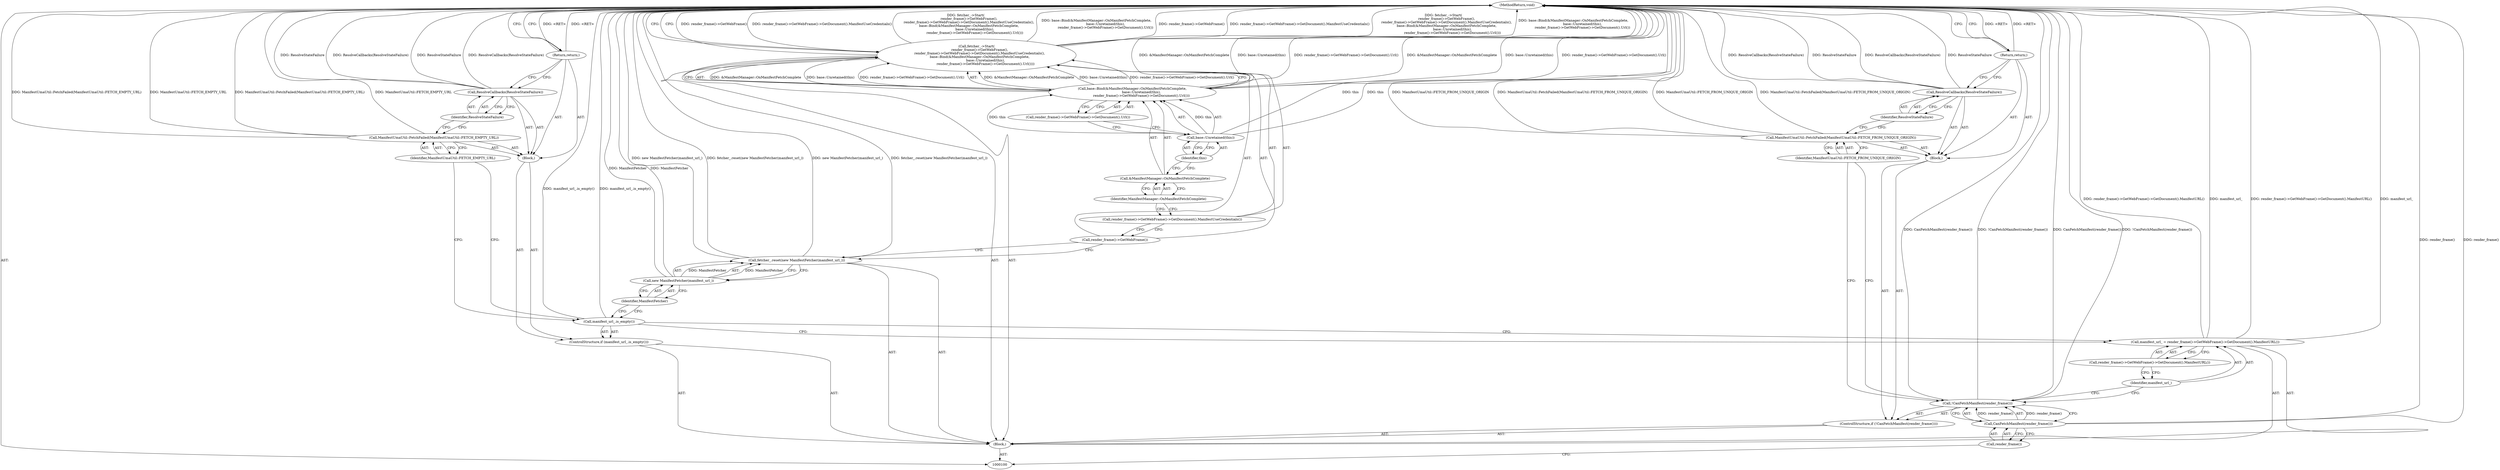 digraph "0_Chrome_ffac0ee4b8b00944e2ddf23f7f4f55daff3c117e_0" {
"1000135" [label="(MethodReturn,void)"];
"1000101" [label="(Block,)"];
"1000115" [label="(ControlStructure,if (manifest_url_.is_empty()))"];
"1000117" [label="(Block,)"];
"1000116" [label="(Call,manifest_url_.is_empty())"];
"1000119" [label="(Identifier,ManifestUmaUtil::FETCH_EMPTY_URL)"];
"1000118" [label="(Call,ManifestUmaUtil::FetchFailed(ManifestUmaUtil::FETCH_EMPTY_URL))"];
"1000121" [label="(Identifier,ResolveStateFailure)"];
"1000120" [label="(Call,ResolveCallbacks(ResolveStateFailure))"];
"1000122" [label="(Return,return;)"];
"1000124" [label="(Call,new ManifestFetcher(manifest_url_))"];
"1000123" [label="(Call,fetcher_.reset(new ManifestFetcher(manifest_url_)))"];
"1000125" [label="(Identifier,ManifestFetcher)"];
"1000126" [label="(Call,fetcher_->Start(\n      render_frame()->GetWebFrame(),\n      render_frame()->GetWebFrame()->GetDocument().ManifestUseCredentials(),\n      base::Bind(&ManifestManager::OnManifestFetchComplete,\n                 base::Unretained(this),\n                 render_frame()->GetWebFrame()->GetDocument().Url())))"];
"1000127" [label="(Call,render_frame()->GetWebFrame())"];
"1000128" [label="(Call,render_frame()->GetWebFrame()->GetDocument().ManifestUseCredentials())"];
"1000102" [label="(ControlStructure,if (!CanFetchManifest(render_frame())))"];
"1000105" [label="(Call,render_frame())"];
"1000106" [label="(Block,)"];
"1000103" [label="(Call,!CanFetchManifest(render_frame()))"];
"1000104" [label="(Call,CanFetchManifest(render_frame()))"];
"1000130" [label="(Call,&ManifestManager::OnManifestFetchComplete)"];
"1000131" [label="(Identifier,ManifestManager::OnManifestFetchComplete)"];
"1000129" [label="(Call,base::Bind(&ManifestManager::OnManifestFetchComplete,\n                 base::Unretained(this),\n                 render_frame()->GetWebFrame()->GetDocument().Url()))"];
"1000132" [label="(Call,base::Unretained(this))"];
"1000133" [label="(Identifier,this)"];
"1000134" [label="(Call,render_frame()->GetWebFrame()->GetDocument().Url())"];
"1000108" [label="(Identifier,ManifestUmaUtil::FETCH_FROM_UNIQUE_ORIGIN)"];
"1000107" [label="(Call,ManifestUmaUtil::FetchFailed(ManifestUmaUtil::FETCH_FROM_UNIQUE_ORIGIN))"];
"1000110" [label="(Identifier,ResolveStateFailure)"];
"1000109" [label="(Call,ResolveCallbacks(ResolveStateFailure))"];
"1000111" [label="(Return,return;)"];
"1000114" [label="(Call,render_frame()->GetWebFrame()->GetDocument().ManifestURL())"];
"1000112" [label="(Call,manifest_url_ = render_frame()->GetWebFrame()->GetDocument().ManifestURL())"];
"1000113" [label="(Identifier,manifest_url_)"];
"1000135" -> "1000100"  [label="AST: "];
"1000135" -> "1000111"  [label="CFG: "];
"1000135" -> "1000122"  [label="CFG: "];
"1000135" -> "1000126"  [label="CFG: "];
"1000111" -> "1000135"  [label="DDG: <RET>"];
"1000122" -> "1000135"  [label="DDG: <RET>"];
"1000124" -> "1000135"  [label="DDG: ManifestFetcher"];
"1000107" -> "1000135"  [label="DDG: ManifestUmaUtil::FETCH_FROM_UNIQUE_ORIGIN"];
"1000107" -> "1000135"  [label="DDG: ManifestUmaUtil::FetchFailed(ManifestUmaUtil::FETCH_FROM_UNIQUE_ORIGIN)"];
"1000103" -> "1000135"  [label="DDG: CanFetchManifest(render_frame())"];
"1000103" -> "1000135"  [label="DDG: !CanFetchManifest(render_frame())"];
"1000104" -> "1000135"  [label="DDG: render_frame()"];
"1000112" -> "1000135"  [label="DDG: render_frame()->GetWebFrame()->GetDocument().ManifestURL()"];
"1000112" -> "1000135"  [label="DDG: manifest_url_"];
"1000120" -> "1000135"  [label="DDG: ResolveStateFailure"];
"1000120" -> "1000135"  [label="DDG: ResolveCallbacks(ResolveStateFailure)"];
"1000126" -> "1000135"  [label="DDG: render_frame()->GetWebFrame()"];
"1000126" -> "1000135"  [label="DDG: render_frame()->GetWebFrame()->GetDocument().ManifestUseCredentials()"];
"1000126" -> "1000135"  [label="DDG: fetcher_->Start(\n      render_frame()->GetWebFrame(),\n      render_frame()->GetWebFrame()->GetDocument().ManifestUseCredentials(),\n      base::Bind(&ManifestManager::OnManifestFetchComplete,\n                 base::Unretained(this),\n                 render_frame()->GetWebFrame()->GetDocument().Url()))"];
"1000126" -> "1000135"  [label="DDG: base::Bind(&ManifestManager::OnManifestFetchComplete,\n                 base::Unretained(this),\n                 render_frame()->GetWebFrame()->GetDocument().Url())"];
"1000118" -> "1000135"  [label="DDG: ManifestUmaUtil::FetchFailed(ManifestUmaUtil::FETCH_EMPTY_URL)"];
"1000118" -> "1000135"  [label="DDG: ManifestUmaUtil::FETCH_EMPTY_URL"];
"1000116" -> "1000135"  [label="DDG: manifest_url_.is_empty()"];
"1000109" -> "1000135"  [label="DDG: ResolveCallbacks(ResolveStateFailure)"];
"1000109" -> "1000135"  [label="DDG: ResolveStateFailure"];
"1000123" -> "1000135"  [label="DDG: new ManifestFetcher(manifest_url_)"];
"1000123" -> "1000135"  [label="DDG: fetcher_.reset(new ManifestFetcher(manifest_url_))"];
"1000129" -> "1000135"  [label="DDG: &ManifestManager::OnManifestFetchComplete"];
"1000129" -> "1000135"  [label="DDG: base::Unretained(this)"];
"1000129" -> "1000135"  [label="DDG: render_frame()->GetWebFrame()->GetDocument().Url()"];
"1000132" -> "1000135"  [label="DDG: this"];
"1000101" -> "1000100"  [label="AST: "];
"1000102" -> "1000101"  [label="AST: "];
"1000112" -> "1000101"  [label="AST: "];
"1000115" -> "1000101"  [label="AST: "];
"1000123" -> "1000101"  [label="AST: "];
"1000126" -> "1000101"  [label="AST: "];
"1000115" -> "1000101"  [label="AST: "];
"1000116" -> "1000115"  [label="AST: "];
"1000117" -> "1000115"  [label="AST: "];
"1000117" -> "1000115"  [label="AST: "];
"1000118" -> "1000117"  [label="AST: "];
"1000120" -> "1000117"  [label="AST: "];
"1000122" -> "1000117"  [label="AST: "];
"1000116" -> "1000115"  [label="AST: "];
"1000116" -> "1000112"  [label="CFG: "];
"1000119" -> "1000116"  [label="CFG: "];
"1000125" -> "1000116"  [label="CFG: "];
"1000116" -> "1000135"  [label="DDG: manifest_url_.is_empty()"];
"1000119" -> "1000118"  [label="AST: "];
"1000119" -> "1000116"  [label="CFG: "];
"1000118" -> "1000119"  [label="CFG: "];
"1000118" -> "1000117"  [label="AST: "];
"1000118" -> "1000119"  [label="CFG: "];
"1000119" -> "1000118"  [label="AST: "];
"1000121" -> "1000118"  [label="CFG: "];
"1000118" -> "1000135"  [label="DDG: ManifestUmaUtil::FetchFailed(ManifestUmaUtil::FETCH_EMPTY_URL)"];
"1000118" -> "1000135"  [label="DDG: ManifestUmaUtil::FETCH_EMPTY_URL"];
"1000121" -> "1000120"  [label="AST: "];
"1000121" -> "1000118"  [label="CFG: "];
"1000120" -> "1000121"  [label="CFG: "];
"1000120" -> "1000117"  [label="AST: "];
"1000120" -> "1000121"  [label="CFG: "];
"1000121" -> "1000120"  [label="AST: "];
"1000122" -> "1000120"  [label="CFG: "];
"1000120" -> "1000135"  [label="DDG: ResolveStateFailure"];
"1000120" -> "1000135"  [label="DDG: ResolveCallbacks(ResolveStateFailure)"];
"1000122" -> "1000117"  [label="AST: "];
"1000122" -> "1000120"  [label="CFG: "];
"1000135" -> "1000122"  [label="CFG: "];
"1000122" -> "1000135"  [label="DDG: <RET>"];
"1000124" -> "1000123"  [label="AST: "];
"1000124" -> "1000125"  [label="CFG: "];
"1000125" -> "1000124"  [label="AST: "];
"1000123" -> "1000124"  [label="CFG: "];
"1000124" -> "1000135"  [label="DDG: ManifestFetcher"];
"1000124" -> "1000123"  [label="DDG: ManifestFetcher"];
"1000123" -> "1000101"  [label="AST: "];
"1000123" -> "1000124"  [label="CFG: "];
"1000124" -> "1000123"  [label="AST: "];
"1000127" -> "1000123"  [label="CFG: "];
"1000123" -> "1000135"  [label="DDG: new ManifestFetcher(manifest_url_)"];
"1000123" -> "1000135"  [label="DDG: fetcher_.reset(new ManifestFetcher(manifest_url_))"];
"1000124" -> "1000123"  [label="DDG: ManifestFetcher"];
"1000125" -> "1000124"  [label="AST: "];
"1000125" -> "1000116"  [label="CFG: "];
"1000124" -> "1000125"  [label="CFG: "];
"1000126" -> "1000101"  [label="AST: "];
"1000126" -> "1000129"  [label="CFG: "];
"1000127" -> "1000126"  [label="AST: "];
"1000128" -> "1000126"  [label="AST: "];
"1000129" -> "1000126"  [label="AST: "];
"1000135" -> "1000126"  [label="CFG: "];
"1000126" -> "1000135"  [label="DDG: render_frame()->GetWebFrame()"];
"1000126" -> "1000135"  [label="DDG: render_frame()->GetWebFrame()->GetDocument().ManifestUseCredentials()"];
"1000126" -> "1000135"  [label="DDG: fetcher_->Start(\n      render_frame()->GetWebFrame(),\n      render_frame()->GetWebFrame()->GetDocument().ManifestUseCredentials(),\n      base::Bind(&ManifestManager::OnManifestFetchComplete,\n                 base::Unretained(this),\n                 render_frame()->GetWebFrame()->GetDocument().Url()))"];
"1000126" -> "1000135"  [label="DDG: base::Bind(&ManifestManager::OnManifestFetchComplete,\n                 base::Unretained(this),\n                 render_frame()->GetWebFrame()->GetDocument().Url())"];
"1000129" -> "1000126"  [label="DDG: &ManifestManager::OnManifestFetchComplete"];
"1000129" -> "1000126"  [label="DDG: base::Unretained(this)"];
"1000129" -> "1000126"  [label="DDG: render_frame()->GetWebFrame()->GetDocument().Url()"];
"1000127" -> "1000126"  [label="AST: "];
"1000127" -> "1000123"  [label="CFG: "];
"1000128" -> "1000127"  [label="CFG: "];
"1000128" -> "1000126"  [label="AST: "];
"1000128" -> "1000127"  [label="CFG: "];
"1000131" -> "1000128"  [label="CFG: "];
"1000102" -> "1000101"  [label="AST: "];
"1000103" -> "1000102"  [label="AST: "];
"1000106" -> "1000102"  [label="AST: "];
"1000105" -> "1000104"  [label="AST: "];
"1000105" -> "1000100"  [label="CFG: "];
"1000104" -> "1000105"  [label="CFG: "];
"1000106" -> "1000102"  [label="AST: "];
"1000107" -> "1000106"  [label="AST: "];
"1000109" -> "1000106"  [label="AST: "];
"1000111" -> "1000106"  [label="AST: "];
"1000103" -> "1000102"  [label="AST: "];
"1000103" -> "1000104"  [label="CFG: "];
"1000104" -> "1000103"  [label="AST: "];
"1000108" -> "1000103"  [label="CFG: "];
"1000113" -> "1000103"  [label="CFG: "];
"1000103" -> "1000135"  [label="DDG: CanFetchManifest(render_frame())"];
"1000103" -> "1000135"  [label="DDG: !CanFetchManifest(render_frame())"];
"1000104" -> "1000103"  [label="DDG: render_frame()"];
"1000104" -> "1000103"  [label="AST: "];
"1000104" -> "1000105"  [label="CFG: "];
"1000105" -> "1000104"  [label="AST: "];
"1000103" -> "1000104"  [label="CFG: "];
"1000104" -> "1000135"  [label="DDG: render_frame()"];
"1000104" -> "1000103"  [label="DDG: render_frame()"];
"1000130" -> "1000129"  [label="AST: "];
"1000130" -> "1000131"  [label="CFG: "];
"1000131" -> "1000130"  [label="AST: "];
"1000133" -> "1000130"  [label="CFG: "];
"1000131" -> "1000130"  [label="AST: "];
"1000131" -> "1000128"  [label="CFG: "];
"1000130" -> "1000131"  [label="CFG: "];
"1000129" -> "1000126"  [label="AST: "];
"1000129" -> "1000134"  [label="CFG: "];
"1000130" -> "1000129"  [label="AST: "];
"1000132" -> "1000129"  [label="AST: "];
"1000134" -> "1000129"  [label="AST: "];
"1000126" -> "1000129"  [label="CFG: "];
"1000129" -> "1000135"  [label="DDG: &ManifestManager::OnManifestFetchComplete"];
"1000129" -> "1000135"  [label="DDG: base::Unretained(this)"];
"1000129" -> "1000135"  [label="DDG: render_frame()->GetWebFrame()->GetDocument().Url()"];
"1000129" -> "1000126"  [label="DDG: &ManifestManager::OnManifestFetchComplete"];
"1000129" -> "1000126"  [label="DDG: base::Unretained(this)"];
"1000129" -> "1000126"  [label="DDG: render_frame()->GetWebFrame()->GetDocument().Url()"];
"1000132" -> "1000129"  [label="DDG: this"];
"1000132" -> "1000129"  [label="AST: "];
"1000132" -> "1000133"  [label="CFG: "];
"1000133" -> "1000132"  [label="AST: "];
"1000134" -> "1000132"  [label="CFG: "];
"1000132" -> "1000135"  [label="DDG: this"];
"1000132" -> "1000129"  [label="DDG: this"];
"1000133" -> "1000132"  [label="AST: "];
"1000133" -> "1000130"  [label="CFG: "];
"1000132" -> "1000133"  [label="CFG: "];
"1000134" -> "1000129"  [label="AST: "];
"1000134" -> "1000132"  [label="CFG: "];
"1000129" -> "1000134"  [label="CFG: "];
"1000108" -> "1000107"  [label="AST: "];
"1000108" -> "1000103"  [label="CFG: "];
"1000107" -> "1000108"  [label="CFG: "];
"1000107" -> "1000106"  [label="AST: "];
"1000107" -> "1000108"  [label="CFG: "];
"1000108" -> "1000107"  [label="AST: "];
"1000110" -> "1000107"  [label="CFG: "];
"1000107" -> "1000135"  [label="DDG: ManifestUmaUtil::FETCH_FROM_UNIQUE_ORIGIN"];
"1000107" -> "1000135"  [label="DDG: ManifestUmaUtil::FetchFailed(ManifestUmaUtil::FETCH_FROM_UNIQUE_ORIGIN)"];
"1000110" -> "1000109"  [label="AST: "];
"1000110" -> "1000107"  [label="CFG: "];
"1000109" -> "1000110"  [label="CFG: "];
"1000109" -> "1000106"  [label="AST: "];
"1000109" -> "1000110"  [label="CFG: "];
"1000110" -> "1000109"  [label="AST: "];
"1000111" -> "1000109"  [label="CFG: "];
"1000109" -> "1000135"  [label="DDG: ResolveCallbacks(ResolveStateFailure)"];
"1000109" -> "1000135"  [label="DDG: ResolveStateFailure"];
"1000111" -> "1000106"  [label="AST: "];
"1000111" -> "1000109"  [label="CFG: "];
"1000135" -> "1000111"  [label="CFG: "];
"1000111" -> "1000135"  [label="DDG: <RET>"];
"1000114" -> "1000112"  [label="AST: "];
"1000114" -> "1000113"  [label="CFG: "];
"1000112" -> "1000114"  [label="CFG: "];
"1000112" -> "1000101"  [label="AST: "];
"1000112" -> "1000114"  [label="CFG: "];
"1000113" -> "1000112"  [label="AST: "];
"1000114" -> "1000112"  [label="AST: "];
"1000116" -> "1000112"  [label="CFG: "];
"1000112" -> "1000135"  [label="DDG: render_frame()->GetWebFrame()->GetDocument().ManifestURL()"];
"1000112" -> "1000135"  [label="DDG: manifest_url_"];
"1000113" -> "1000112"  [label="AST: "];
"1000113" -> "1000103"  [label="CFG: "];
"1000114" -> "1000113"  [label="CFG: "];
}
